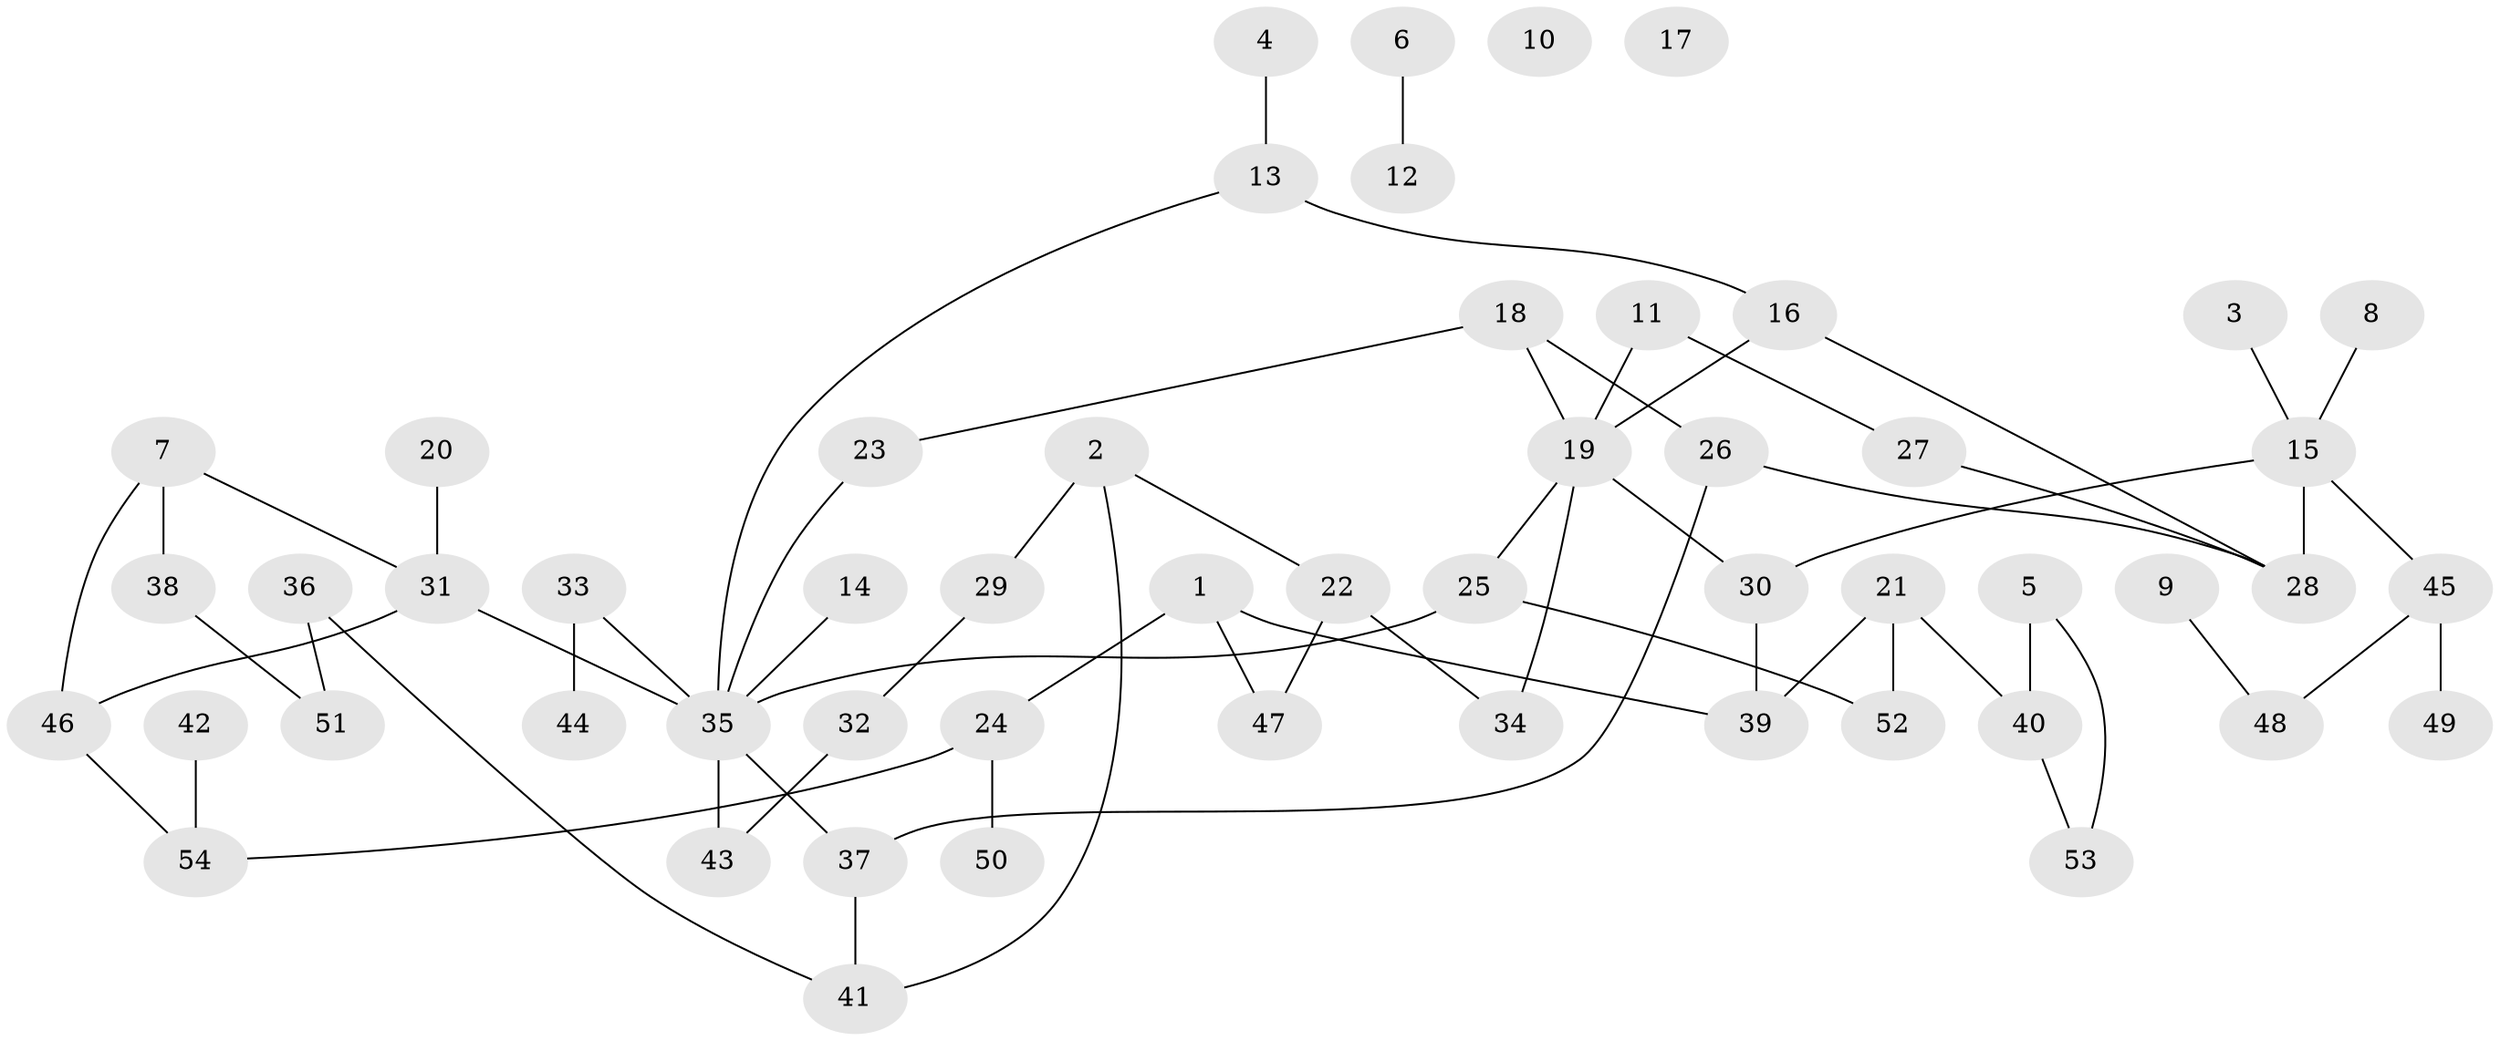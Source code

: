 // coarse degree distribution, {3: 0.17142857142857143, 4: 0.14285714285714285, 1: 0.2571428571428571, 0: 0.08571428571428572, 2: 0.2571428571428571, 9: 0.02857142857142857, 7: 0.02857142857142857, 5: 0.02857142857142857}
// Generated by graph-tools (version 1.1) at 2025/41/03/06/25 10:41:19]
// undirected, 54 vertices, 64 edges
graph export_dot {
graph [start="1"]
  node [color=gray90,style=filled];
  1;
  2;
  3;
  4;
  5;
  6;
  7;
  8;
  9;
  10;
  11;
  12;
  13;
  14;
  15;
  16;
  17;
  18;
  19;
  20;
  21;
  22;
  23;
  24;
  25;
  26;
  27;
  28;
  29;
  30;
  31;
  32;
  33;
  34;
  35;
  36;
  37;
  38;
  39;
  40;
  41;
  42;
  43;
  44;
  45;
  46;
  47;
  48;
  49;
  50;
  51;
  52;
  53;
  54;
  1 -- 24;
  1 -- 39;
  1 -- 47;
  2 -- 22;
  2 -- 29;
  2 -- 41;
  3 -- 15;
  4 -- 13;
  5 -- 40;
  5 -- 53;
  6 -- 12;
  7 -- 31;
  7 -- 38;
  7 -- 46;
  8 -- 15;
  9 -- 48;
  11 -- 19;
  11 -- 27;
  13 -- 16;
  13 -- 35;
  14 -- 35;
  15 -- 28;
  15 -- 30;
  15 -- 45;
  16 -- 19;
  16 -- 28;
  18 -- 19;
  18 -- 23;
  18 -- 26;
  19 -- 25;
  19 -- 30;
  19 -- 34;
  20 -- 31;
  21 -- 39;
  21 -- 40;
  21 -- 52;
  22 -- 34;
  22 -- 47;
  23 -- 35;
  24 -- 50;
  24 -- 54;
  25 -- 35;
  25 -- 52;
  26 -- 28;
  26 -- 37;
  27 -- 28;
  29 -- 32;
  30 -- 39;
  31 -- 35;
  31 -- 46;
  32 -- 43;
  33 -- 35;
  33 -- 44;
  35 -- 37;
  35 -- 43;
  36 -- 41;
  36 -- 51;
  37 -- 41;
  38 -- 51;
  40 -- 53;
  42 -- 54;
  45 -- 48;
  45 -- 49;
  46 -- 54;
}

